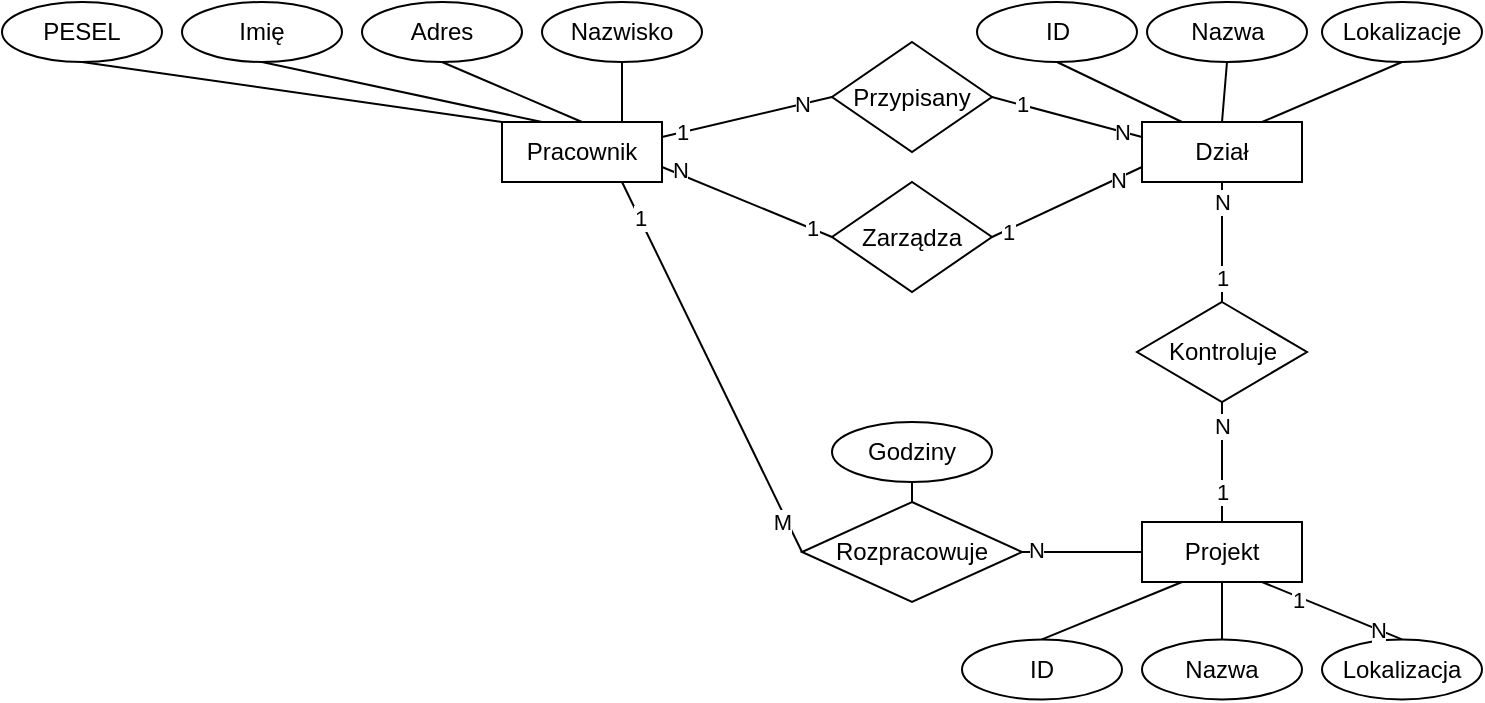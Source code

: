 <mxfile version="24.2.5" type="github">
  <diagram name="Page-1" id="v-79HoYIiF3QFlVOBjXy">
    <mxGraphModel dx="797" dy="417" grid="1" gridSize="10" guides="1" tooltips="1" connect="1" arrows="1" fold="1" page="1" pageScale="1" pageWidth="850" pageHeight="1100" math="0" shadow="0">
      <root>
        <mxCell id="0" />
        <mxCell id="1" parent="0" />
        <mxCell id="ku3J9m1jywmKukEOkknK-1" value="Imię" style="ellipse;whiteSpace=wrap;html=1;" vertex="1" parent="1">
          <mxGeometry x="100" y="50" width="80" height="30" as="geometry" />
        </mxCell>
        <mxCell id="ku3J9m1jywmKukEOkknK-2" value="Nazwisko" style="ellipse;whiteSpace=wrap;html=1;" vertex="1" parent="1">
          <mxGeometry x="280" y="50" width="80" height="30" as="geometry" />
        </mxCell>
        <mxCell id="ku3J9m1jywmKukEOkknK-3" value="Adres" style="ellipse;whiteSpace=wrap;html=1;" vertex="1" parent="1">
          <mxGeometry x="190" y="50" width="80" height="30" as="geometry" />
        </mxCell>
        <mxCell id="ku3J9m1jywmKukEOkknK-4" value="PESEL" style="ellipse;whiteSpace=wrap;html=1;" vertex="1" parent="1">
          <mxGeometry x="10" y="50" width="80" height="30" as="geometry" />
        </mxCell>
        <mxCell id="ku3J9m1jywmKukEOkknK-5" value="Pracownik" style="rounded=0;whiteSpace=wrap;html=1;" vertex="1" parent="1">
          <mxGeometry x="260" y="110" width="80" height="30" as="geometry" />
        </mxCell>
        <mxCell id="ku3J9m1jywmKukEOkknK-6" value="" style="endArrow=none;html=1;rounded=0;entryX=0.5;entryY=1;entryDx=0;entryDy=0;exitX=0;exitY=0;exitDx=0;exitDy=0;" edge="1" parent="1" source="ku3J9m1jywmKukEOkknK-5" target="ku3J9m1jywmKukEOkknK-4">
          <mxGeometry width="50" height="50" relative="1" as="geometry">
            <mxPoint x="400" y="420" as="sourcePoint" />
            <mxPoint x="450" y="370" as="targetPoint" />
          </mxGeometry>
        </mxCell>
        <mxCell id="ku3J9m1jywmKukEOkknK-7" value="" style="endArrow=none;html=1;rounded=0;exitX=0.25;exitY=0;exitDx=0;exitDy=0;entryX=0.5;entryY=1;entryDx=0;entryDy=0;" edge="1" parent="1" source="ku3J9m1jywmKukEOkknK-5" target="ku3J9m1jywmKukEOkknK-1">
          <mxGeometry width="50" height="50" relative="1" as="geometry">
            <mxPoint x="200" y="140" as="sourcePoint" />
            <mxPoint x="140" y="120" as="targetPoint" />
          </mxGeometry>
        </mxCell>
        <mxCell id="ku3J9m1jywmKukEOkknK-8" value="" style="endArrow=none;html=1;rounded=0;entryX=0.5;entryY=1;entryDx=0;entryDy=0;exitX=0.5;exitY=0;exitDx=0;exitDy=0;" edge="1" parent="1" source="ku3J9m1jywmKukEOkknK-5" target="ku3J9m1jywmKukEOkknK-3">
          <mxGeometry width="50" height="50" relative="1" as="geometry">
            <mxPoint x="290" y="160" as="sourcePoint" />
            <mxPoint x="230" y="110" as="targetPoint" />
          </mxGeometry>
        </mxCell>
        <mxCell id="ku3J9m1jywmKukEOkknK-9" value="" style="endArrow=none;html=1;rounded=0;entryX=0.5;entryY=1;entryDx=0;entryDy=0;exitX=0.75;exitY=0;exitDx=0;exitDy=0;" edge="1" parent="1" source="ku3J9m1jywmKukEOkknK-5" target="ku3J9m1jywmKukEOkknK-2">
          <mxGeometry width="50" height="50" relative="1" as="geometry">
            <mxPoint x="140" y="170" as="sourcePoint" />
            <mxPoint x="80" y="120" as="targetPoint" />
          </mxGeometry>
        </mxCell>
        <mxCell id="ku3J9m1jywmKukEOkknK-10" value="Przypisany" style="rhombus;whiteSpace=wrap;html=1;" vertex="1" parent="1">
          <mxGeometry x="425" y="70" width="80" height="55" as="geometry" />
        </mxCell>
        <mxCell id="ku3J9m1jywmKukEOkknK-11" value="" style="endArrow=none;html=1;rounded=0;entryX=0;entryY=0.5;entryDx=0;entryDy=0;exitX=1;exitY=0.25;exitDx=0;exitDy=0;" edge="1" parent="1" source="ku3J9m1jywmKukEOkknK-5" target="ku3J9m1jywmKukEOkknK-10">
          <mxGeometry width="50" height="50" relative="1" as="geometry">
            <mxPoint x="350" y="120" as="sourcePoint" />
            <mxPoint x="330" y="50" as="targetPoint" />
          </mxGeometry>
        </mxCell>
        <mxCell id="ku3J9m1jywmKukEOkknK-15" value="N" style="edgeLabel;html=1;align=center;verticalAlign=middle;resizable=0;points=[];" vertex="1" connectable="0" parent="ku3J9m1jywmKukEOkknK-11">
          <mxGeometry x="0.644" relative="1" as="geometry">
            <mxPoint as="offset" />
          </mxGeometry>
        </mxCell>
        <mxCell id="ku3J9m1jywmKukEOkknK-16" value="1" style="edgeLabel;html=1;align=center;verticalAlign=middle;resizable=0;points=[];" vertex="1" connectable="0" parent="ku3J9m1jywmKukEOkknK-11">
          <mxGeometry x="-0.758" relative="1" as="geometry">
            <mxPoint as="offset" />
          </mxGeometry>
        </mxCell>
        <mxCell id="ku3J9m1jywmKukEOkknK-12" value="Dział" style="rounded=0;whiteSpace=wrap;html=1;" vertex="1" parent="1">
          <mxGeometry x="580" y="110" width="80" height="30" as="geometry" />
        </mxCell>
        <mxCell id="ku3J9m1jywmKukEOkknK-13" value="" style="endArrow=none;html=1;rounded=0;entryX=0;entryY=0.25;entryDx=0;entryDy=0;exitX=1;exitY=0.5;exitDx=0;exitDy=0;" edge="1" parent="1" source="ku3J9m1jywmKukEOkknK-10" target="ku3J9m1jywmKukEOkknK-12">
          <mxGeometry width="50" height="50" relative="1" as="geometry">
            <mxPoint x="520" y="140" as="sourcePoint" />
            <mxPoint x="600" y="140" as="targetPoint" />
          </mxGeometry>
        </mxCell>
        <mxCell id="ku3J9m1jywmKukEOkknK-17" value="1" style="edgeLabel;html=1;align=center;verticalAlign=middle;resizable=0;points=[];" vertex="1" connectable="0" parent="ku3J9m1jywmKukEOkknK-13">
          <mxGeometry x="-0.613" y="1" relative="1" as="geometry">
            <mxPoint as="offset" />
          </mxGeometry>
        </mxCell>
        <mxCell id="ku3J9m1jywmKukEOkknK-18" value="N" style="edgeLabel;html=1;align=center;verticalAlign=middle;resizable=0;points=[];" vertex="1" connectable="0" parent="ku3J9m1jywmKukEOkknK-13">
          <mxGeometry x="0.737" relative="1" as="geometry">
            <mxPoint as="offset" />
          </mxGeometry>
        </mxCell>
        <mxCell id="ku3J9m1jywmKukEOkknK-19" value="Nazwa" style="ellipse;whiteSpace=wrap;html=1;" vertex="1" parent="1">
          <mxGeometry x="582.5" y="50" width="80" height="30" as="geometry" />
        </mxCell>
        <mxCell id="ku3J9m1jywmKukEOkknK-20" value="ID" style="ellipse;whiteSpace=wrap;html=1;" vertex="1" parent="1">
          <mxGeometry x="497.5" y="50" width="80" height="30" as="geometry" />
        </mxCell>
        <mxCell id="ku3J9m1jywmKukEOkknK-21" value="Lokalizacje" style="ellipse;whiteSpace=wrap;html=1;" vertex="1" parent="1">
          <mxGeometry x="670" y="50" width="80" height="30" as="geometry" />
        </mxCell>
        <mxCell id="ku3J9m1jywmKukEOkknK-22" value="" style="endArrow=none;html=1;rounded=0;entryX=0.5;entryY=1;entryDx=0;entryDy=0;exitX=0.5;exitY=0;exitDx=0;exitDy=0;" edge="1" parent="1" source="ku3J9m1jywmKukEOkknK-12" target="ku3J9m1jywmKukEOkknK-19">
          <mxGeometry width="50" height="50" relative="1" as="geometry">
            <mxPoint x="360" y="120" as="sourcePoint" />
            <mxPoint x="360" y="50" as="targetPoint" />
          </mxGeometry>
        </mxCell>
        <mxCell id="ku3J9m1jywmKukEOkknK-23" value="" style="endArrow=none;html=1;rounded=0;entryX=0.5;entryY=1;entryDx=0;entryDy=0;exitX=0.25;exitY=0;exitDx=0;exitDy=0;" edge="1" parent="1" source="ku3J9m1jywmKukEOkknK-12" target="ku3J9m1jywmKukEOkknK-20">
          <mxGeometry width="50" height="50" relative="1" as="geometry">
            <mxPoint x="340" y="130" as="sourcePoint" />
            <mxPoint x="340" y="60" as="targetPoint" />
          </mxGeometry>
        </mxCell>
        <mxCell id="ku3J9m1jywmKukEOkknK-25" value="" style="endArrow=none;html=1;rounded=0;entryX=0.5;entryY=1;entryDx=0;entryDy=0;exitX=0.75;exitY=0;exitDx=0;exitDy=0;" edge="1" parent="1" source="ku3J9m1jywmKukEOkknK-12" target="ku3J9m1jywmKukEOkknK-21">
          <mxGeometry width="50" height="50" relative="1" as="geometry">
            <mxPoint x="350" y="140" as="sourcePoint" />
            <mxPoint x="350" y="70" as="targetPoint" />
          </mxGeometry>
        </mxCell>
        <mxCell id="ku3J9m1jywmKukEOkknK-26" value="Kontroluje" style="rhombus;whiteSpace=wrap;html=1;" vertex="1" parent="1">
          <mxGeometry x="577.5" y="200" width="85" height="50" as="geometry" />
        </mxCell>
        <mxCell id="ku3J9m1jywmKukEOkknK-27" value="" style="endArrow=none;html=1;rounded=0;entryX=0.5;entryY=0;entryDx=0;entryDy=0;exitX=0.5;exitY=1;exitDx=0;exitDy=0;" edge="1" parent="1" source="ku3J9m1jywmKukEOkknK-12" target="ku3J9m1jywmKukEOkknK-26">
          <mxGeometry width="50" height="50" relative="1" as="geometry">
            <mxPoint x="630" y="120" as="sourcePoint" />
            <mxPoint x="630" y="50" as="targetPoint" />
          </mxGeometry>
        </mxCell>
        <mxCell id="ku3J9m1jywmKukEOkknK-28" value="1" style="edgeLabel;html=1;align=center;verticalAlign=middle;resizable=0;points=[];" vertex="1" connectable="0" parent="ku3J9m1jywmKukEOkknK-27">
          <mxGeometry x="0.6" relative="1" as="geometry">
            <mxPoint as="offset" />
          </mxGeometry>
        </mxCell>
        <mxCell id="ku3J9m1jywmKukEOkknK-29" value="N" style="edgeLabel;html=1;align=center;verticalAlign=middle;resizable=0;points=[];" vertex="1" connectable="0" parent="ku3J9m1jywmKukEOkknK-27">
          <mxGeometry x="-0.77" relative="1" as="geometry">
            <mxPoint y="3" as="offset" />
          </mxGeometry>
        </mxCell>
        <mxCell id="ku3J9m1jywmKukEOkknK-31" value="Zarządza" style="rhombus;whiteSpace=wrap;html=1;" vertex="1" parent="1">
          <mxGeometry x="425" y="140" width="80" height="55" as="geometry" />
        </mxCell>
        <mxCell id="ku3J9m1jywmKukEOkknK-32" value="" style="endArrow=none;html=1;rounded=0;entryX=0;entryY=0.75;entryDx=0;entryDy=0;exitX=1;exitY=0.5;exitDx=0;exitDy=0;" edge="1" parent="1" source="ku3J9m1jywmKukEOkknK-31" target="ku3J9m1jywmKukEOkknK-12">
          <mxGeometry width="50" height="50" relative="1" as="geometry">
            <mxPoint x="590" y="202.5" as="sourcePoint" />
            <mxPoint x="520" y="132.5" as="targetPoint" />
          </mxGeometry>
        </mxCell>
        <mxCell id="ku3J9m1jywmKukEOkknK-35" value="1" style="edgeLabel;html=1;align=center;verticalAlign=middle;resizable=0;points=[];" vertex="1" connectable="0" parent="ku3J9m1jywmKukEOkknK-32">
          <mxGeometry x="-0.801" y="-1" relative="1" as="geometry">
            <mxPoint as="offset" />
          </mxGeometry>
        </mxCell>
        <mxCell id="ku3J9m1jywmKukEOkknK-37" value="N" style="edgeLabel;html=1;align=center;verticalAlign=middle;resizable=0;points=[];" vertex="1" connectable="0" parent="ku3J9m1jywmKukEOkknK-32">
          <mxGeometry x="0.664" y="-1" relative="1" as="geometry">
            <mxPoint as="offset" />
          </mxGeometry>
        </mxCell>
        <mxCell id="ku3J9m1jywmKukEOkknK-33" value="" style="endArrow=none;html=1;rounded=0;entryX=1;entryY=0.75;entryDx=0;entryDy=0;exitX=0;exitY=0.5;exitDx=0;exitDy=0;" edge="1" parent="1" source="ku3J9m1jywmKukEOkknK-31" target="ku3J9m1jywmKukEOkknK-5">
          <mxGeometry width="50" height="50" relative="1" as="geometry">
            <mxPoint x="450" y="220" as="sourcePoint" />
            <mxPoint x="525" y="186" as="targetPoint" />
          </mxGeometry>
        </mxCell>
        <mxCell id="ku3J9m1jywmKukEOkknK-34" value="1" style="edgeLabel;html=1;align=center;verticalAlign=middle;resizable=0;points=[];" vertex="1" connectable="0" parent="ku3J9m1jywmKukEOkknK-33">
          <mxGeometry x="-0.739" y="-1" relative="1" as="geometry">
            <mxPoint y="1" as="offset" />
          </mxGeometry>
        </mxCell>
        <mxCell id="ku3J9m1jywmKukEOkknK-36" value="N" style="edgeLabel;html=1;align=center;verticalAlign=middle;resizable=0;points=[];" vertex="1" connectable="0" parent="ku3J9m1jywmKukEOkknK-33">
          <mxGeometry x="0.808" y="-2" relative="1" as="geometry">
            <mxPoint as="offset" />
          </mxGeometry>
        </mxCell>
        <mxCell id="ku3J9m1jywmKukEOkknK-38" value="Projekt" style="rounded=0;whiteSpace=wrap;html=1;" vertex="1" parent="1">
          <mxGeometry x="580" y="310" width="80" height="30" as="geometry" />
        </mxCell>
        <mxCell id="ku3J9m1jywmKukEOkknK-39" value="" style="endArrow=none;html=1;rounded=0;entryX=0.5;entryY=1;entryDx=0;entryDy=0;exitX=0.5;exitY=0;exitDx=0;exitDy=0;" edge="1" parent="1" source="ku3J9m1jywmKukEOkknK-38" target="ku3J9m1jywmKukEOkknK-26">
          <mxGeometry width="50" height="50" relative="1" as="geometry">
            <mxPoint x="550" y="310" as="sourcePoint" />
            <mxPoint x="550" y="240" as="targetPoint" />
          </mxGeometry>
        </mxCell>
        <mxCell id="ku3J9m1jywmKukEOkknK-40" value="N" style="edgeLabel;html=1;align=center;verticalAlign=middle;resizable=0;points=[];" vertex="1" connectable="0" parent="ku3J9m1jywmKukEOkknK-39">
          <mxGeometry x="0.604" relative="1" as="geometry">
            <mxPoint as="offset" />
          </mxGeometry>
        </mxCell>
        <mxCell id="ku3J9m1jywmKukEOkknK-41" value="1" style="edgeLabel;html=1;align=center;verticalAlign=middle;resizable=0;points=[];" vertex="1" connectable="0" parent="ku3J9m1jywmKukEOkknK-39">
          <mxGeometry x="-0.489" relative="1" as="geometry">
            <mxPoint as="offset" />
          </mxGeometry>
        </mxCell>
        <mxCell id="ku3J9m1jywmKukEOkknK-42" value="Nazwa" style="ellipse;whiteSpace=wrap;html=1;" vertex="1" parent="1">
          <mxGeometry x="580" y="368.72" width="80" height="30" as="geometry" />
        </mxCell>
        <mxCell id="ku3J9m1jywmKukEOkknK-43" value="ID" style="ellipse;whiteSpace=wrap;html=1;" vertex="1" parent="1">
          <mxGeometry x="490" y="368.72" width="80" height="30" as="geometry" />
        </mxCell>
        <mxCell id="ku3J9m1jywmKukEOkknK-44" value="Lokalizacja" style="ellipse;whiteSpace=wrap;html=1;" vertex="1" parent="1">
          <mxGeometry x="670" y="368.72" width="80" height="30" as="geometry" />
        </mxCell>
        <mxCell id="ku3J9m1jywmKukEOkknK-45" value="" style="endArrow=none;html=1;rounded=0;entryX=0.75;entryY=1;entryDx=0;entryDy=0;exitX=0.5;exitY=0;exitDx=0;exitDy=0;" edge="1" parent="1" source="ku3J9m1jywmKukEOkknK-44" target="ku3J9m1jywmKukEOkknK-38">
          <mxGeometry width="50" height="50" relative="1" as="geometry">
            <mxPoint x="700" y="360" as="sourcePoint" />
            <mxPoint x="770" y="290" as="targetPoint" />
          </mxGeometry>
        </mxCell>
        <mxCell id="ku3J9m1jywmKukEOkknK-57" value="1" style="edgeLabel;html=1;align=center;verticalAlign=middle;resizable=0;points=[];" vertex="1" connectable="0" parent="ku3J9m1jywmKukEOkknK-45">
          <mxGeometry x="0.476" y="1" relative="1" as="geometry">
            <mxPoint as="offset" />
          </mxGeometry>
        </mxCell>
        <mxCell id="ku3J9m1jywmKukEOkknK-58" value="N" style="edgeLabel;html=1;align=center;verticalAlign=middle;resizable=0;points=[];" vertex="1" connectable="0" parent="ku3J9m1jywmKukEOkknK-45">
          <mxGeometry x="-0.656" relative="1" as="geometry">
            <mxPoint as="offset" />
          </mxGeometry>
        </mxCell>
        <mxCell id="ku3J9m1jywmKukEOkknK-46" value="" style="endArrow=none;html=1;rounded=0;entryX=0.5;entryY=1;entryDx=0;entryDy=0;exitX=0.5;exitY=0;exitDx=0;exitDy=0;" edge="1" parent="1" source="ku3J9m1jywmKukEOkknK-42" target="ku3J9m1jywmKukEOkknK-38">
          <mxGeometry width="50" height="50" relative="1" as="geometry">
            <mxPoint x="690" y="410" as="sourcePoint" />
            <mxPoint x="620" y="360" as="targetPoint" />
          </mxGeometry>
        </mxCell>
        <mxCell id="ku3J9m1jywmKukEOkknK-47" value="" style="endArrow=none;html=1;rounded=0;entryX=0.25;entryY=1;entryDx=0;entryDy=0;exitX=0.5;exitY=0;exitDx=0;exitDy=0;" edge="1" parent="1" source="ku3J9m1jywmKukEOkknK-43" target="ku3J9m1jywmKukEOkknK-38">
          <mxGeometry width="50" height="50" relative="1" as="geometry">
            <mxPoint x="529.72" y="370" as="sourcePoint" />
            <mxPoint x="529.72" y="320" as="targetPoint" />
          </mxGeometry>
        </mxCell>
        <mxCell id="ku3J9m1jywmKukEOkknK-48" value="Rozpracowuje" style="rhombus;whiteSpace=wrap;html=1;" vertex="1" parent="1">
          <mxGeometry x="410" y="300" width="110" height="50" as="geometry" />
        </mxCell>
        <mxCell id="ku3J9m1jywmKukEOkknK-49" value="" style="endArrow=none;html=1;rounded=0;entryX=1;entryY=0.5;entryDx=0;entryDy=0;exitX=0;exitY=0.5;exitDx=0;exitDy=0;" edge="1" parent="1" source="ku3J9m1jywmKukEOkknK-38" target="ku3J9m1jywmKukEOkknK-48">
          <mxGeometry width="50" height="50" relative="1" as="geometry">
            <mxPoint x="460" y="380" as="sourcePoint" />
            <mxPoint x="530" y="330" as="targetPoint" />
          </mxGeometry>
        </mxCell>
        <mxCell id="ku3J9m1jywmKukEOkknK-52" value="N" style="edgeLabel;html=1;align=center;verticalAlign=middle;resizable=0;points=[];" vertex="1" connectable="0" parent="ku3J9m1jywmKukEOkknK-49">
          <mxGeometry x="0.761" y="-1" relative="1" as="geometry">
            <mxPoint as="offset" />
          </mxGeometry>
        </mxCell>
        <mxCell id="ku3J9m1jywmKukEOkknK-50" value="" style="endArrow=none;html=1;rounded=0;exitX=0.75;exitY=1;exitDx=0;exitDy=0;entryX=0;entryY=0.5;entryDx=0;entryDy=0;" edge="1" parent="1" source="ku3J9m1jywmKukEOkknK-5" target="ku3J9m1jywmKukEOkknK-48">
          <mxGeometry width="50" height="50" relative="1" as="geometry">
            <mxPoint x="330" y="350" as="sourcePoint" />
            <mxPoint x="400" y="300" as="targetPoint" />
          </mxGeometry>
        </mxCell>
        <mxCell id="ku3J9m1jywmKukEOkknK-51" value="M" style="edgeLabel;html=1;align=center;verticalAlign=middle;resizable=0;points=[];" vertex="1" connectable="0" parent="ku3J9m1jywmKukEOkknK-50">
          <mxGeometry x="0.883" y="-1" relative="1" as="geometry">
            <mxPoint x="-4" y="-5" as="offset" />
          </mxGeometry>
        </mxCell>
        <mxCell id="ku3J9m1jywmKukEOkknK-53" value="1" style="edgeLabel;html=1;align=center;verticalAlign=middle;resizable=0;points=[];" vertex="1" connectable="0" parent="ku3J9m1jywmKukEOkknK-50">
          <mxGeometry x="-0.812" relative="1" as="geometry">
            <mxPoint as="offset" />
          </mxGeometry>
        </mxCell>
        <mxCell id="ku3J9m1jywmKukEOkknK-54" value="Godziny" style="ellipse;whiteSpace=wrap;html=1;" vertex="1" parent="1">
          <mxGeometry x="425" y="260" width="80" height="30" as="geometry" />
        </mxCell>
        <mxCell id="ku3J9m1jywmKukEOkknK-55" value="" style="endArrow=none;html=1;rounded=0;entryX=0.5;entryY=1;entryDx=0;entryDy=0;exitX=0.5;exitY=0;exitDx=0;exitDy=0;" edge="1" parent="1" source="ku3J9m1jywmKukEOkknK-48" target="ku3J9m1jywmKukEOkknK-54">
          <mxGeometry width="50" height="50" relative="1" as="geometry">
            <mxPoint x="580" y="270" as="sourcePoint" />
            <mxPoint x="520" y="230" as="targetPoint" />
          </mxGeometry>
        </mxCell>
      </root>
    </mxGraphModel>
  </diagram>
</mxfile>
